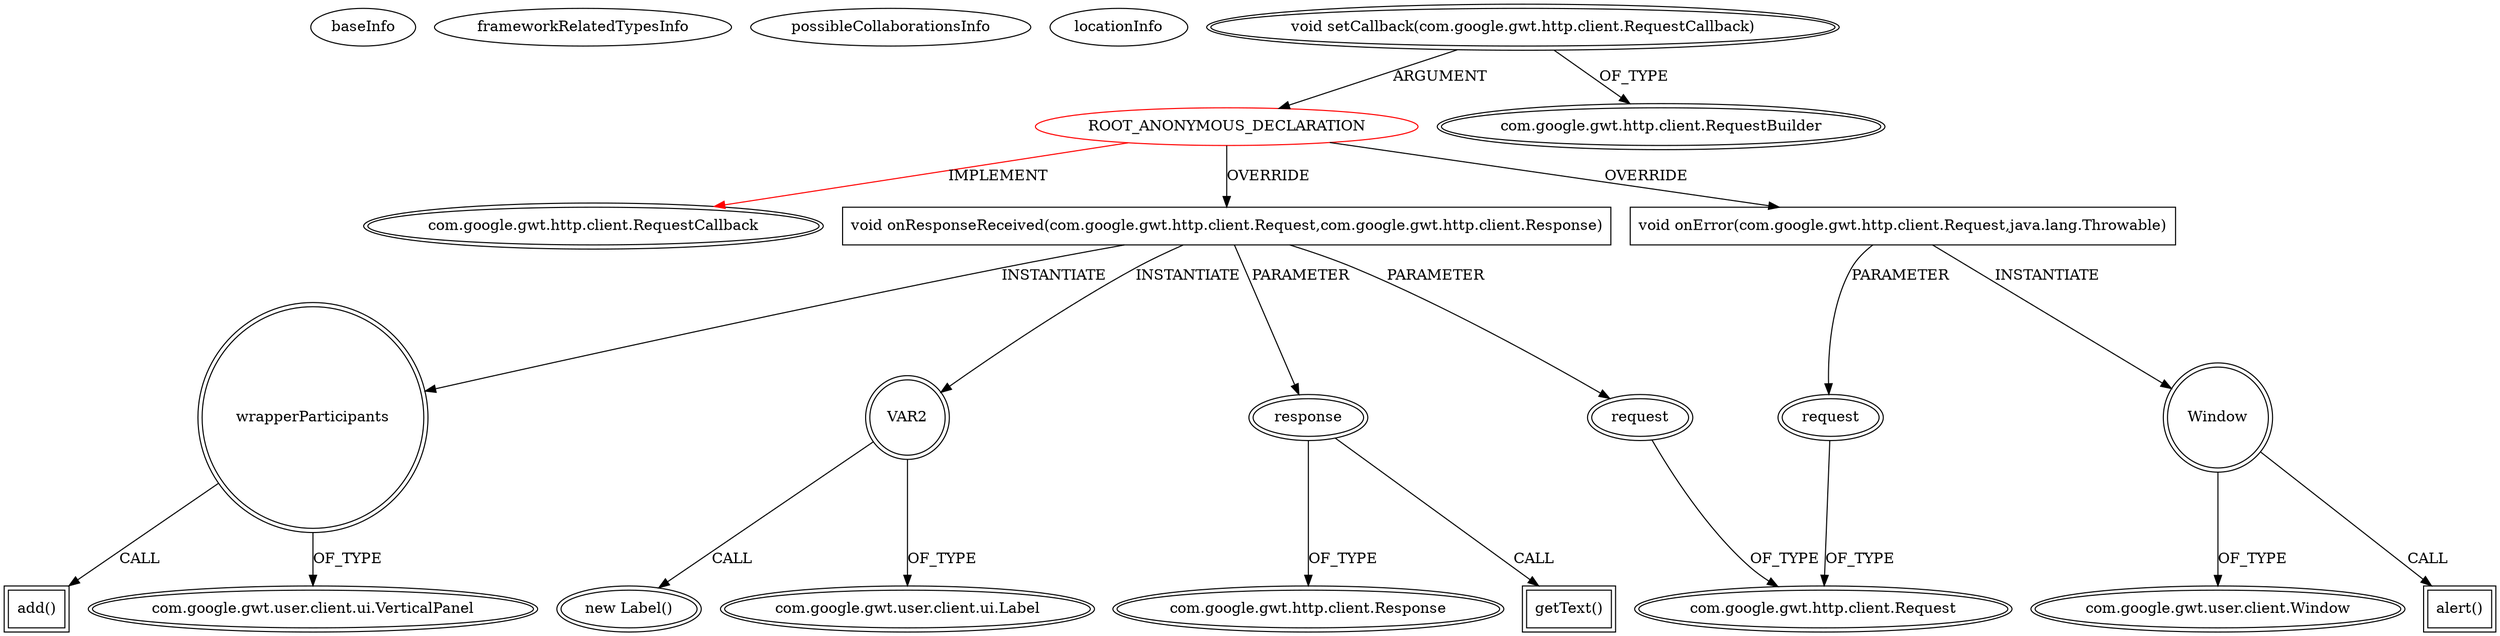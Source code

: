 digraph {
baseInfo[graphId=9,category="extension_graph",isAnonymous=true,possibleRelation=false]
frameworkRelatedTypesInfo[0="com.google.gwt.http.client.RequestCallback"]
possibleCollaborationsInfo[]
locationInfo[projectName="12010994-GLI-TP1",filePath="/12010994-GLI-TP1/GLI-TP1-master/src/main/java/fr/istic/m2gl/gli/client/TableWidget.java",contextSignature="void showEvent(EventItf,int)",graphId="9"]
0[label="ROOT_ANONYMOUS_DECLARATION",vertexType="ROOT_ANONYMOUS_DECLARATION",isFrameworkType=false,color=red]
1[label="com.google.gwt.http.client.RequestCallback",vertexType="FRAMEWORK_INTERFACE_TYPE",isFrameworkType=true,peripheries=2]
2[label="void setCallback(com.google.gwt.http.client.RequestCallback)",vertexType="OUTSIDE_CALL",isFrameworkType=true,peripheries=2]
3[label="com.google.gwt.http.client.RequestBuilder",vertexType="FRAMEWORK_CLASS_TYPE",isFrameworkType=true,peripheries=2]
4[label="void onResponseReceived(com.google.gwt.http.client.Request,com.google.gwt.http.client.Response)",vertexType="OVERRIDING_METHOD_DECLARATION",isFrameworkType=false,shape=box]
5[label="request",vertexType="PARAMETER_DECLARATION",isFrameworkType=true,peripheries=2]
6[label="com.google.gwt.http.client.Request",vertexType="FRAMEWORK_CLASS_TYPE",isFrameworkType=true,peripheries=2]
7[label="response",vertexType="PARAMETER_DECLARATION",isFrameworkType=true,peripheries=2]
8[label="com.google.gwt.http.client.Response",vertexType="FRAMEWORK_CLASS_TYPE",isFrameworkType=true,peripheries=2]
10[label="getText()",vertexType="INSIDE_CALL",isFrameworkType=true,peripheries=2,shape=box]
11[label="wrapperParticipants",vertexType="VARIABLE_EXPRESION",isFrameworkType=true,peripheries=2,shape=circle]
13[label="com.google.gwt.user.client.ui.VerticalPanel",vertexType="FRAMEWORK_CLASS_TYPE",isFrameworkType=true,peripheries=2]
12[label="add()",vertexType="INSIDE_CALL",isFrameworkType=true,peripheries=2,shape=box]
15[label="VAR2",vertexType="VARIABLE_EXPRESION",isFrameworkType=true,peripheries=2,shape=circle]
16[label="com.google.gwt.user.client.ui.Label",vertexType="FRAMEWORK_CLASS_TYPE",isFrameworkType=true,peripheries=2]
14[label="new Label()",vertexType="CONSTRUCTOR_CALL",isFrameworkType=true,peripheries=2]
17[label="void onError(com.google.gwt.http.client.Request,java.lang.Throwable)",vertexType="OVERRIDING_METHOD_DECLARATION",isFrameworkType=false,shape=box]
18[label="request",vertexType="PARAMETER_DECLARATION",isFrameworkType=true,peripheries=2]
20[label="Window",vertexType="VARIABLE_EXPRESION",isFrameworkType=true,peripheries=2,shape=circle]
22[label="com.google.gwt.user.client.Window",vertexType="FRAMEWORK_CLASS_TYPE",isFrameworkType=true,peripheries=2]
21[label="alert()",vertexType="INSIDE_CALL",isFrameworkType=true,peripheries=2,shape=box]
0->1[label="IMPLEMENT",color=red]
2->0[label="ARGUMENT"]
2->3[label="OF_TYPE"]
0->4[label="OVERRIDE"]
5->6[label="OF_TYPE"]
4->5[label="PARAMETER"]
7->8[label="OF_TYPE"]
4->7[label="PARAMETER"]
7->10[label="CALL"]
4->11[label="INSTANTIATE"]
11->13[label="OF_TYPE"]
11->12[label="CALL"]
4->15[label="INSTANTIATE"]
15->16[label="OF_TYPE"]
15->14[label="CALL"]
0->17[label="OVERRIDE"]
18->6[label="OF_TYPE"]
17->18[label="PARAMETER"]
17->20[label="INSTANTIATE"]
20->22[label="OF_TYPE"]
20->21[label="CALL"]
}
